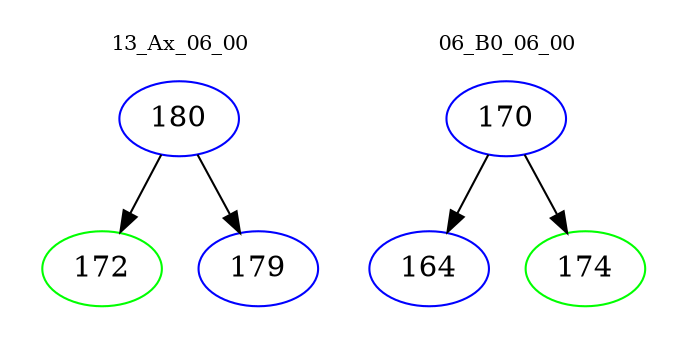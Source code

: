 digraph{
subgraph cluster_0 {
color = white
label = "13_Ax_06_00";
fontsize=10;
T0_180 [label="180", color="blue"]
T0_180 -> T0_172 [color="black"]
T0_172 [label="172", color="green"]
T0_180 -> T0_179 [color="black"]
T0_179 [label="179", color="blue"]
}
subgraph cluster_1 {
color = white
label = "06_B0_06_00";
fontsize=10;
T1_170 [label="170", color="blue"]
T1_170 -> T1_164 [color="black"]
T1_164 [label="164", color="blue"]
T1_170 -> T1_174 [color="black"]
T1_174 [label="174", color="green"]
}
}
